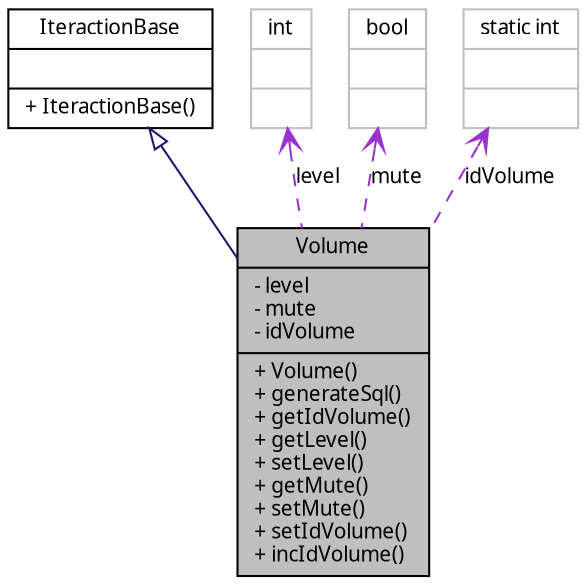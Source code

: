 digraph G
{
  edge [fontname="FreeSans.ttf",fontsize=10,labelfontname="FreeSans.ttf",labelfontsize=10];
  node [fontname="FreeSans.ttf",fontsize=10,shape=record];
  Node1 [label="{Volume\n|- level\l- mute\l- idVolume\l|+ Volume()\l+ generateSql()\l+ getIdVolume()\l+ getLevel()\l+ setLevel()\l+ getMute()\l+ setMute()\l+ setIdVolume()\l+ incIdVolume()\l}",height=0.2,width=0.4,color="black", fillcolor="grey75", style="filled" fontcolor="black"];
  Node2 -> Node1 [dir=back,color="midnightblue",fontsize=10,style="solid",arrowtail="empty"];
  Node2 [label="{IteractionBase\n||+ IteractionBase()\l}",height=0.2,width=0.4,color="black", fillcolor="white", style="filled",URL="$classbr_1_1ufscar_1_1lince_1_1ginga_1_1recommender_1_1IteractionBase.html"];
  Node3 -> Node1 [dir=back,color="darkorchid3",fontsize=10,style="dashed",label="level",arrowtail="open"];
  Node3 [label="{int\n||}",height=0.2,width=0.4,color="grey75", fillcolor="white", style="filled"];
  Node4 -> Node1 [dir=back,color="darkorchid3",fontsize=10,style="dashed",label="mute",arrowtail="open"];
  Node4 [label="{bool\n||}",height=0.2,width=0.4,color="grey75", fillcolor="white", style="filled"];
  Node5 -> Node1 [dir=back,color="darkorchid3",fontsize=10,style="dashed",label="idVolume",arrowtail="open"];
  Node5 [label="{static int\n||}",height=0.2,width=0.4,color="grey75", fillcolor="white", style="filled"];
}
